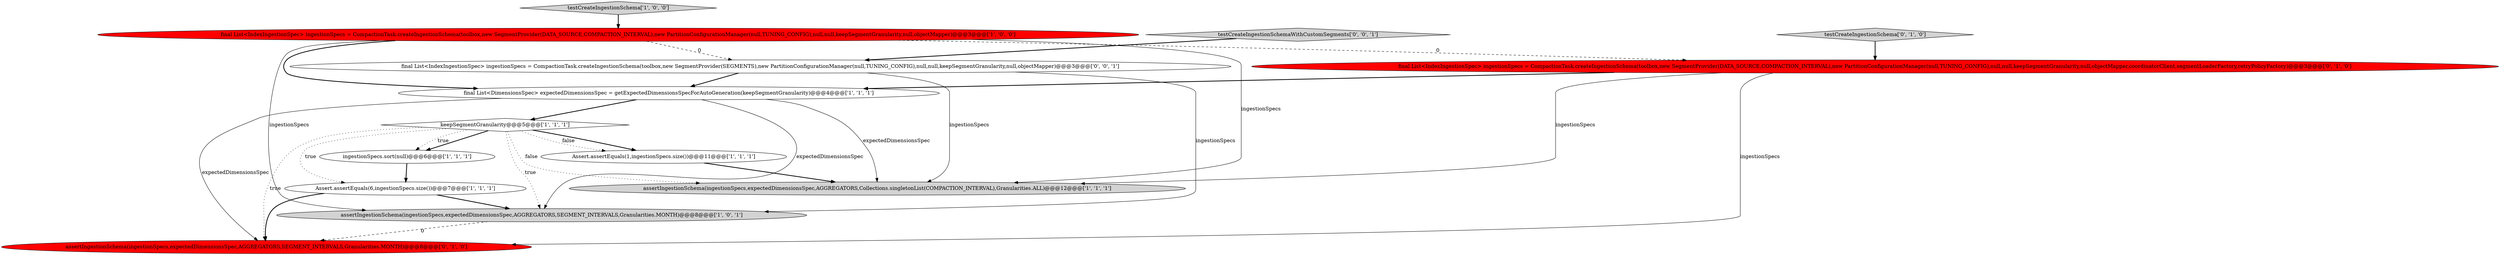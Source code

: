digraph {
2 [style = filled, label = "final List<DimensionsSpec> expectedDimensionsSpec = getExpectedDimensionsSpecForAutoGeneration(keepSegmentGranularity)@@@4@@@['1', '1', '1']", fillcolor = white, shape = ellipse image = "AAA0AAABBB1BBB"];
6 [style = filled, label = "Assert.assertEquals(1,ingestionSpecs.size())@@@11@@@['1', '1', '1']", fillcolor = white, shape = ellipse image = "AAA0AAABBB1BBB"];
10 [style = filled, label = "assertIngestionSchema(ingestionSpecs,expectedDimensionsSpec,AGGREGATORS,SEGMENT_INTERVALS,Granularities.MONTH)@@@8@@@['0', '1', '0']", fillcolor = red, shape = ellipse image = "AAA1AAABBB2BBB"];
11 [style = filled, label = "testCreateIngestionSchema['0', '1', '0']", fillcolor = lightgray, shape = diamond image = "AAA0AAABBB2BBB"];
0 [style = filled, label = "keepSegmentGranularity@@@5@@@['1', '1', '1']", fillcolor = white, shape = diamond image = "AAA0AAABBB1BBB"];
7 [style = filled, label = "testCreateIngestionSchema['1', '0', '0']", fillcolor = lightgray, shape = diamond image = "AAA0AAABBB1BBB"];
13 [style = filled, label = "testCreateIngestionSchemaWithCustomSegments['0', '0', '1']", fillcolor = lightgray, shape = diamond image = "AAA0AAABBB3BBB"];
9 [style = filled, label = "final List<IndexIngestionSpec> ingestionSpecs = CompactionTask.createIngestionSchema(toolbox,new SegmentProvider(DATA_SOURCE,COMPACTION_INTERVAL),new PartitionConfigurationManager(null,TUNING_CONFIG),null,null,keepSegmentGranularity,null,objectMapper,coordinatorClient,segmentLoaderFactory,retryPolicyFactory)@@@3@@@['0', '1', '0']", fillcolor = red, shape = ellipse image = "AAA1AAABBB2BBB"];
4 [style = filled, label = "assertIngestionSchema(ingestionSpecs,expectedDimensionsSpec,AGGREGATORS,SEGMENT_INTERVALS,Granularities.MONTH)@@@8@@@['1', '0', '1']", fillcolor = lightgray, shape = ellipse image = "AAA0AAABBB1BBB"];
8 [style = filled, label = "assertIngestionSchema(ingestionSpecs,expectedDimensionsSpec,AGGREGATORS,Collections.singletonList(COMPACTION_INTERVAL),Granularities.ALL)@@@12@@@['1', '1', '1']", fillcolor = lightgray, shape = ellipse image = "AAA0AAABBB1BBB"];
3 [style = filled, label = "Assert.assertEquals(6,ingestionSpecs.size())@@@7@@@['1', '1', '1']", fillcolor = white, shape = ellipse image = "AAA0AAABBB1BBB"];
12 [style = filled, label = "final List<IndexIngestionSpec> ingestionSpecs = CompactionTask.createIngestionSchema(toolbox,new SegmentProvider(SEGMENTS),new PartitionConfigurationManager(null,TUNING_CONFIG),null,null,keepSegmentGranularity,null,objectMapper)@@@3@@@['0', '0', '1']", fillcolor = white, shape = ellipse image = "AAA0AAABBB3BBB"];
1 [style = filled, label = "ingestionSpecs.sort(null)@@@6@@@['1', '1', '1']", fillcolor = white, shape = ellipse image = "AAA0AAABBB1BBB"];
5 [style = filled, label = "final List<IndexIngestionSpec> ingestionSpecs = CompactionTask.createIngestionSchema(toolbox,new SegmentProvider(DATA_SOURCE,COMPACTION_INTERVAL),new PartitionConfigurationManager(null,TUNING_CONFIG),null,null,keepSegmentGranularity,null,objectMapper)@@@3@@@['1', '0', '0']", fillcolor = red, shape = ellipse image = "AAA1AAABBB1BBB"];
5->12 [style = dashed, label="0"];
0->8 [style = dotted, label="false"];
0->10 [style = dotted, label="true"];
0->6 [style = bold, label=""];
9->2 [style = bold, label=""];
0->6 [style = dotted, label="false"];
9->10 [style = solid, label="ingestionSpecs"];
0->4 [style = dotted, label="true"];
1->3 [style = bold, label=""];
5->9 [style = dashed, label="0"];
2->8 [style = solid, label="expectedDimensionsSpec"];
2->4 [style = solid, label="expectedDimensionsSpec"];
11->9 [style = bold, label=""];
3->4 [style = bold, label=""];
12->8 [style = solid, label="ingestionSpecs"];
2->10 [style = solid, label="expectedDimensionsSpec"];
3->10 [style = bold, label=""];
5->2 [style = bold, label=""];
7->5 [style = bold, label=""];
2->0 [style = bold, label=""];
12->2 [style = bold, label=""];
13->12 [style = bold, label=""];
0->1 [style = bold, label=""];
6->8 [style = bold, label=""];
12->4 [style = solid, label="ingestionSpecs"];
5->4 [style = solid, label="ingestionSpecs"];
0->3 [style = dotted, label="true"];
4->10 [style = dashed, label="0"];
9->8 [style = solid, label="ingestionSpecs"];
5->8 [style = solid, label="ingestionSpecs"];
0->1 [style = dotted, label="true"];
}
